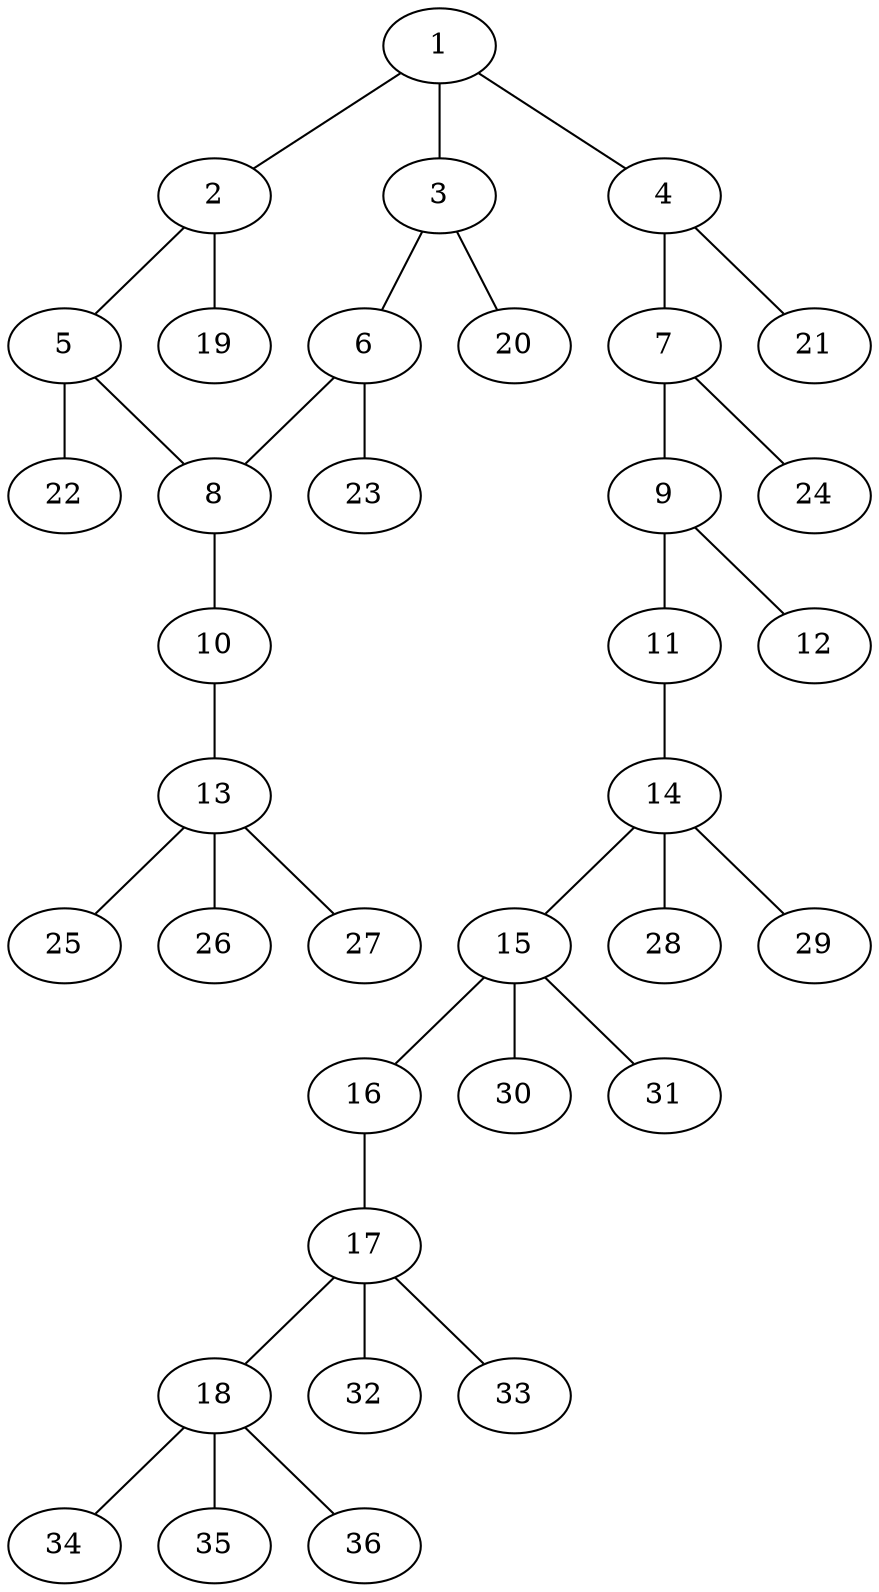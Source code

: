 graph molecule_1514 {
	1	 [chem=C];
	2	 [chem=C];
	1 -- 2	 [valence=1];
	3	 [chem=C];
	1 -- 3	 [valence=2];
	4	 [chem=C];
	1 -- 4	 [valence=1];
	5	 [chem=C];
	2 -- 5	 [valence=2];
	19	 [chem=H];
	2 -- 19	 [valence=1];
	6	 [chem=C];
	3 -- 6	 [valence=1];
	20	 [chem=H];
	3 -- 20	 [valence=1];
	7	 [chem=C];
	4 -- 7	 [valence=2];
	21	 [chem=H];
	4 -- 21	 [valence=1];
	8	 [chem=C];
	5 -- 8	 [valence=1];
	22	 [chem=H];
	5 -- 22	 [valence=1];
	6 -- 8	 [valence=2];
	23	 [chem=H];
	6 -- 23	 [valence=1];
	9	 [chem=C];
	7 -- 9	 [valence=1];
	24	 [chem=H];
	7 -- 24	 [valence=1];
	10	 [chem=O];
	8 -- 10	 [valence=1];
	11	 [chem=O];
	9 -- 11	 [valence=1];
	12	 [chem=O];
	9 -- 12	 [valence=2];
	13	 [chem=C];
	10 -- 13	 [valence=1];
	14	 [chem=C];
	11 -- 14	 [valence=1];
	25	 [chem=H];
	13 -- 25	 [valence=1];
	26	 [chem=H];
	13 -- 26	 [valence=1];
	27	 [chem=H];
	13 -- 27	 [valence=1];
	15	 [chem=C];
	14 -- 15	 [valence=1];
	28	 [chem=H];
	14 -- 28	 [valence=1];
	29	 [chem=H];
	14 -- 29	 [valence=1];
	16	 [chem=O];
	15 -- 16	 [valence=1];
	30	 [chem=H];
	15 -- 30	 [valence=1];
	31	 [chem=H];
	15 -- 31	 [valence=1];
	17	 [chem=C];
	16 -- 17	 [valence=1];
	18	 [chem=C];
	17 -- 18	 [valence=1];
	32	 [chem=H];
	17 -- 32	 [valence=1];
	33	 [chem=H];
	17 -- 33	 [valence=1];
	34	 [chem=H];
	18 -- 34	 [valence=1];
	35	 [chem=H];
	18 -- 35	 [valence=1];
	36	 [chem=H];
	18 -- 36	 [valence=1];
}

